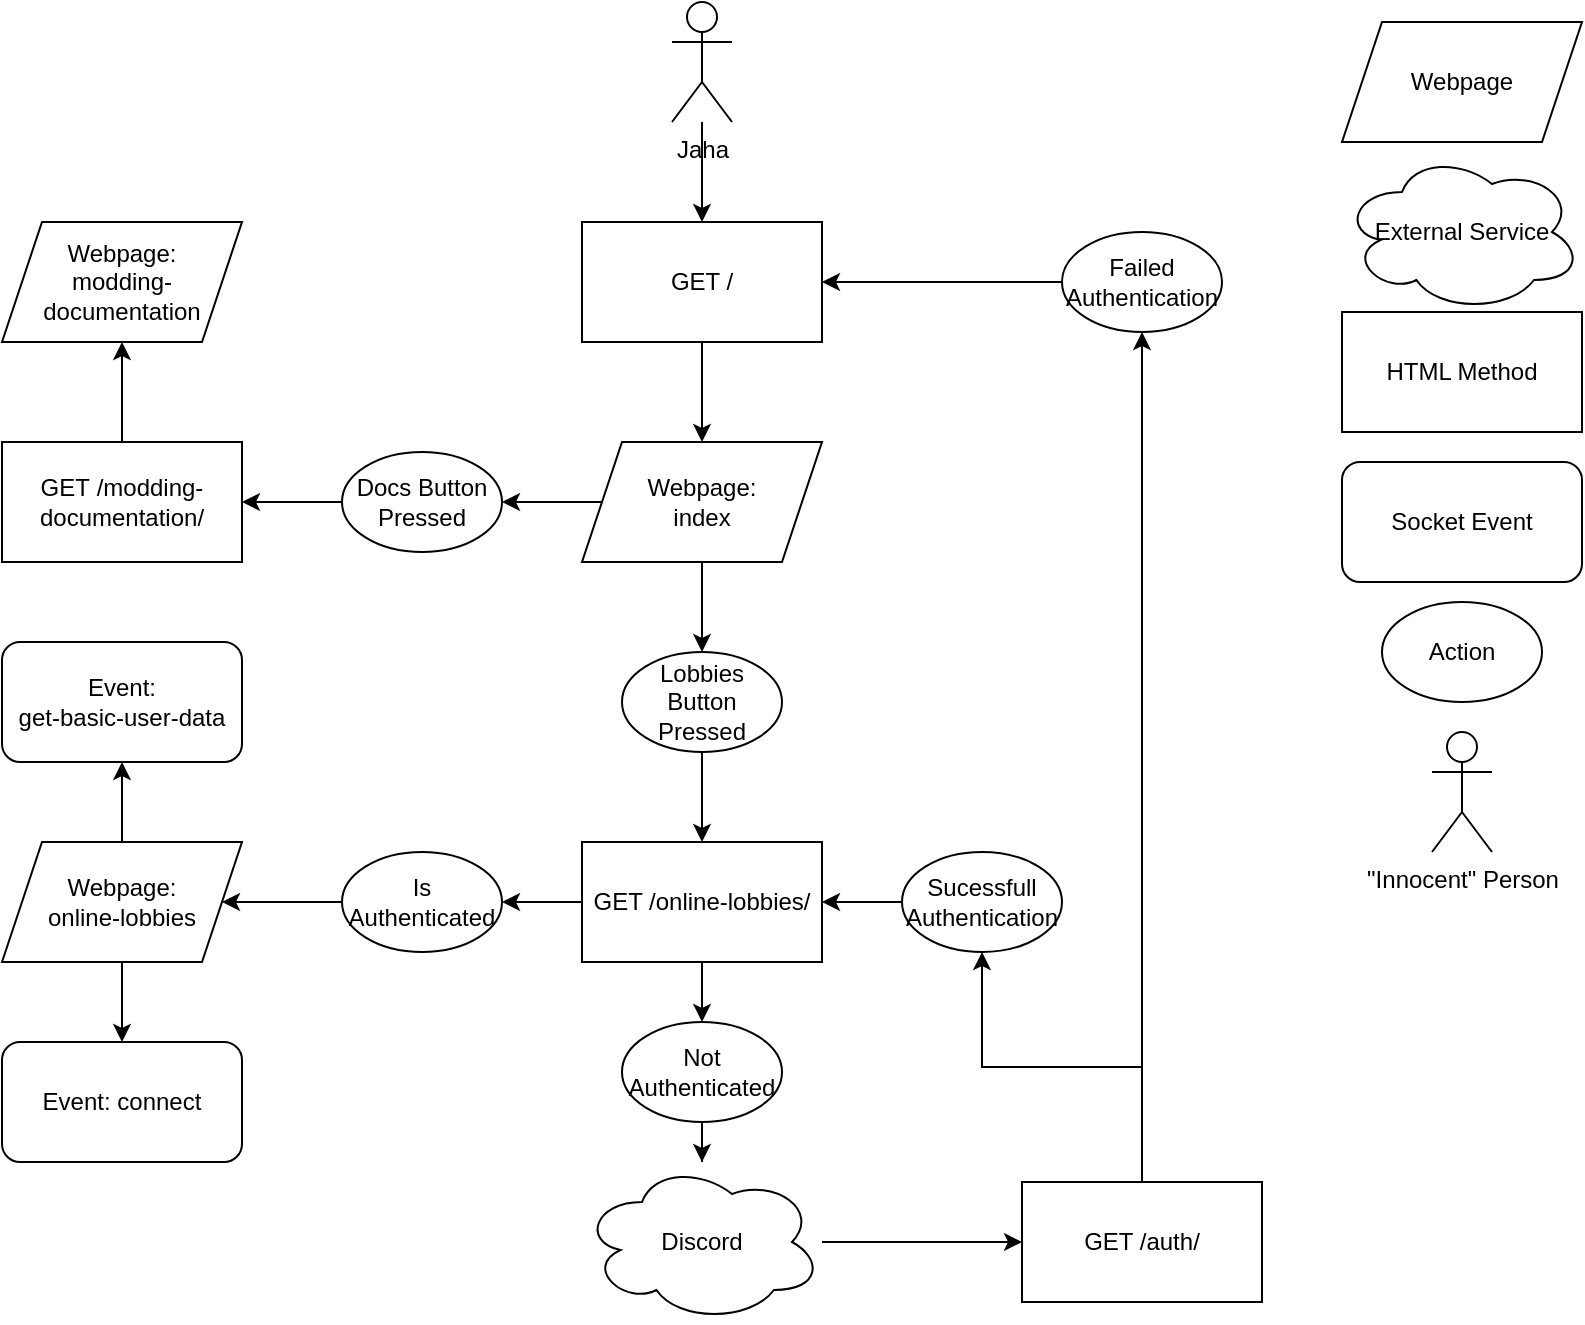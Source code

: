<mxfile version="26.0.11">
  <diagram name="Page-1" id="U7f6Jex-UFzCKxM56UFl">
    <mxGraphModel dx="2261" dy="1941" grid="1" gridSize="10" guides="1" tooltips="1" connect="1" arrows="1" fold="1" page="1" pageScale="1" pageWidth="827" pageHeight="1169" math="0" shadow="0">
      <root>
        <mxCell id="0" />
        <mxCell id="1" parent="0" />
        <mxCell id="UtDKZaN4W3g_iNDmG3gu-25" value="" style="edgeStyle=orthogonalEdgeStyle;rounded=0;orthogonalLoop=1;jettySize=auto;html=1;" edge="1" parent="1" source="UtDKZaN4W3g_iNDmG3gu-1" target="UtDKZaN4W3g_iNDmG3gu-21">
          <mxGeometry relative="1" as="geometry" />
        </mxCell>
        <mxCell id="UtDKZaN4W3g_iNDmG3gu-28" value="" style="edgeStyle=orthogonalEdgeStyle;rounded=0;orthogonalLoop=1;jettySize=auto;html=1;" edge="1" parent="1" source="UtDKZaN4W3g_iNDmG3gu-1" target="UtDKZaN4W3g_iNDmG3gu-27">
          <mxGeometry relative="1" as="geometry" />
        </mxCell>
        <mxCell id="UtDKZaN4W3g_iNDmG3gu-1" value="GET /online-lobbies/" style="rounded=0;whiteSpace=wrap;html=1;" vertex="1" parent="1">
          <mxGeometry x="230" y="120" width="120" height="60" as="geometry" />
        </mxCell>
        <mxCell id="UtDKZaN4W3g_iNDmG3gu-9" value="" style="edgeStyle=orthogonalEdgeStyle;rounded=0;orthogonalLoop=1;jettySize=auto;html=1;" edge="1" parent="1" source="UtDKZaN4W3g_iNDmG3gu-4" target="UtDKZaN4W3g_iNDmG3gu-8">
          <mxGeometry relative="1" as="geometry" />
        </mxCell>
        <mxCell id="UtDKZaN4W3g_iNDmG3gu-4" value="Discord" style="ellipse;shape=cloud;whiteSpace=wrap;html=1;" vertex="1" parent="1">
          <mxGeometry x="230" y="280" width="120" height="80" as="geometry" />
        </mxCell>
        <mxCell id="UtDKZaN4W3g_iNDmG3gu-34" value="" style="edgeStyle=orthogonalEdgeStyle;rounded=0;orthogonalLoop=1;jettySize=auto;html=1;" edge="1" parent="1" source="UtDKZaN4W3g_iNDmG3gu-6" target="UtDKZaN4W3g_iNDmG3gu-33">
          <mxGeometry relative="1" as="geometry" />
        </mxCell>
        <mxCell id="UtDKZaN4W3g_iNDmG3gu-6" value="GET /" style="rounded=0;whiteSpace=wrap;html=1;" vertex="1" parent="1">
          <mxGeometry x="230" y="-190" width="120" height="60" as="geometry" />
        </mxCell>
        <mxCell id="UtDKZaN4W3g_iNDmG3gu-15" style="edgeStyle=orthogonalEdgeStyle;rounded=0;orthogonalLoop=1;jettySize=auto;html=1;entryX=0.5;entryY=1;entryDx=0;entryDy=0;" edge="1" parent="1" source="UtDKZaN4W3g_iNDmG3gu-8" target="UtDKZaN4W3g_iNDmG3gu-14">
          <mxGeometry relative="1" as="geometry" />
        </mxCell>
        <mxCell id="UtDKZaN4W3g_iNDmG3gu-19" style="edgeStyle=orthogonalEdgeStyle;rounded=0;orthogonalLoop=1;jettySize=auto;html=1;entryX=0.5;entryY=1;entryDx=0;entryDy=0;" edge="1" parent="1" source="UtDKZaN4W3g_iNDmG3gu-8" target="UtDKZaN4W3g_iNDmG3gu-18">
          <mxGeometry relative="1" as="geometry" />
        </mxCell>
        <mxCell id="UtDKZaN4W3g_iNDmG3gu-8" value="GET /auth/" style="rounded=0;whiteSpace=wrap;html=1;" vertex="1" parent="1">
          <mxGeometry x="450" y="290" width="120" height="60" as="geometry" />
        </mxCell>
        <mxCell id="UtDKZaN4W3g_iNDmG3gu-16" style="edgeStyle=orthogonalEdgeStyle;rounded=0;orthogonalLoop=1;jettySize=auto;html=1;entryX=1;entryY=0.5;entryDx=0;entryDy=0;" edge="1" parent="1" source="UtDKZaN4W3g_iNDmG3gu-14" target="UtDKZaN4W3g_iNDmG3gu-6">
          <mxGeometry relative="1" as="geometry" />
        </mxCell>
        <mxCell id="UtDKZaN4W3g_iNDmG3gu-14" value="Failed Authentication" style="ellipse;whiteSpace=wrap;html=1;" vertex="1" parent="1">
          <mxGeometry x="470" y="-185" width="80" height="50" as="geometry" />
        </mxCell>
        <mxCell id="UtDKZaN4W3g_iNDmG3gu-20" style="edgeStyle=orthogonalEdgeStyle;rounded=0;orthogonalLoop=1;jettySize=auto;html=1;entryX=1;entryY=0.5;entryDx=0;entryDy=0;" edge="1" parent="1" source="UtDKZaN4W3g_iNDmG3gu-18" target="UtDKZaN4W3g_iNDmG3gu-1">
          <mxGeometry relative="1" as="geometry" />
        </mxCell>
        <mxCell id="UtDKZaN4W3g_iNDmG3gu-18" value="Sucessfull Authentication" style="ellipse;whiteSpace=wrap;html=1;" vertex="1" parent="1">
          <mxGeometry x="390" y="125" width="80" height="50" as="geometry" />
        </mxCell>
        <mxCell id="UtDKZaN4W3g_iNDmG3gu-26" value="" style="edgeStyle=orthogonalEdgeStyle;rounded=0;orthogonalLoop=1;jettySize=auto;html=1;" edge="1" parent="1" source="UtDKZaN4W3g_iNDmG3gu-21" target="UtDKZaN4W3g_iNDmG3gu-4">
          <mxGeometry relative="1" as="geometry" />
        </mxCell>
        <mxCell id="UtDKZaN4W3g_iNDmG3gu-21" value="Not&lt;div&gt;Authenticated&lt;/div&gt;" style="ellipse;whiteSpace=wrap;html=1;" vertex="1" parent="1">
          <mxGeometry x="250" y="210" width="80" height="50" as="geometry" />
        </mxCell>
        <mxCell id="UtDKZaN4W3g_iNDmG3gu-32" value="" style="edgeStyle=orthogonalEdgeStyle;rounded=0;orthogonalLoop=1;jettySize=auto;html=1;" edge="1" parent="1" source="UtDKZaN4W3g_iNDmG3gu-27" target="UtDKZaN4W3g_iNDmG3gu-31">
          <mxGeometry relative="1" as="geometry" />
        </mxCell>
        <mxCell id="UtDKZaN4W3g_iNDmG3gu-27" value="Is&lt;div&gt;Authenticated&lt;/div&gt;" style="ellipse;whiteSpace=wrap;html=1;" vertex="1" parent="1">
          <mxGeometry x="110" y="125" width="80" height="50" as="geometry" />
        </mxCell>
        <mxCell id="UtDKZaN4W3g_iNDmG3gu-29" value="Event: connect" style="rounded=1;whiteSpace=wrap;html=1;" vertex="1" parent="1">
          <mxGeometry x="-60" y="220" width="120" height="60" as="geometry" />
        </mxCell>
        <mxCell id="UtDKZaN4W3g_iNDmG3gu-48" value="" style="edgeStyle=orthogonalEdgeStyle;rounded=0;orthogonalLoop=1;jettySize=auto;html=1;" edge="1" parent="1" source="UtDKZaN4W3g_iNDmG3gu-31" target="UtDKZaN4W3g_iNDmG3gu-29">
          <mxGeometry relative="1" as="geometry" />
        </mxCell>
        <mxCell id="UtDKZaN4W3g_iNDmG3gu-52" value="" style="edgeStyle=orthogonalEdgeStyle;rounded=0;orthogonalLoop=1;jettySize=auto;html=1;" edge="1" parent="1" source="UtDKZaN4W3g_iNDmG3gu-31" target="UtDKZaN4W3g_iNDmG3gu-49">
          <mxGeometry relative="1" as="geometry" />
        </mxCell>
        <mxCell id="UtDKZaN4W3g_iNDmG3gu-31" value="Webpage:&lt;div&gt;online-lobbies&lt;/div&gt;" style="shape=parallelogram;perimeter=parallelogramPerimeter;whiteSpace=wrap;html=1;fixedSize=1;" vertex="1" parent="1">
          <mxGeometry x="-60" y="120" width="120" height="60" as="geometry" />
        </mxCell>
        <mxCell id="UtDKZaN4W3g_iNDmG3gu-56" value="" style="edgeStyle=orthogonalEdgeStyle;rounded=0;orthogonalLoop=1;jettySize=auto;html=1;" edge="1" parent="1" source="UtDKZaN4W3g_iNDmG3gu-33" target="UtDKZaN4W3g_iNDmG3gu-55">
          <mxGeometry relative="1" as="geometry" />
        </mxCell>
        <mxCell id="UtDKZaN4W3g_iNDmG3gu-60" style="edgeStyle=orthogonalEdgeStyle;rounded=0;orthogonalLoop=1;jettySize=auto;html=1;entryX=0.5;entryY=0;entryDx=0;entryDy=0;" edge="1" parent="1" source="UtDKZaN4W3g_iNDmG3gu-33" target="UtDKZaN4W3g_iNDmG3gu-58">
          <mxGeometry relative="1" as="geometry" />
        </mxCell>
        <mxCell id="UtDKZaN4W3g_iNDmG3gu-33" value="Webpage:&lt;div&gt;index&lt;/div&gt;" style="shape=parallelogram;perimeter=parallelogramPerimeter;whiteSpace=wrap;html=1;fixedSize=1;" vertex="1" parent="1">
          <mxGeometry x="230" y="-80" width="120" height="60" as="geometry" />
        </mxCell>
        <mxCell id="UtDKZaN4W3g_iNDmG3gu-40" value="" style="edgeStyle=orthogonalEdgeStyle;rounded=0;orthogonalLoop=1;jettySize=auto;html=1;" edge="1" parent="1" source="UtDKZaN4W3g_iNDmG3gu-37" target="UtDKZaN4W3g_iNDmG3gu-39">
          <mxGeometry relative="1" as="geometry" />
        </mxCell>
        <mxCell id="UtDKZaN4W3g_iNDmG3gu-37" value="GET&amp;nbsp;&lt;span style=&quot;background-color: transparent; color: light-dark(rgb(0, 0, 0), rgb(255, 255, 255));&quot;&gt;/modding-documentation/&lt;/span&gt;" style="rounded=0;whiteSpace=wrap;html=1;" vertex="1" parent="1">
          <mxGeometry x="-60" y="-80" width="120" height="60" as="geometry" />
        </mxCell>
        <mxCell id="UtDKZaN4W3g_iNDmG3gu-39" value="Webpage:&lt;div&gt;modding-documentation&lt;/div&gt;" style="shape=parallelogram;perimeter=parallelogramPerimeter;whiteSpace=wrap;html=1;fixedSize=1;" vertex="1" parent="1">
          <mxGeometry x="-60" y="-190" width="120" height="60" as="geometry" />
        </mxCell>
        <mxCell id="UtDKZaN4W3g_iNDmG3gu-41" value="HTML Method" style="rounded=0;whiteSpace=wrap;html=1;" vertex="1" parent="1">
          <mxGeometry x="610" y="-145" width="120" height="60" as="geometry" />
        </mxCell>
        <mxCell id="UtDKZaN4W3g_iNDmG3gu-42" value="Webpage" style="shape=parallelogram;perimeter=parallelogramPerimeter;whiteSpace=wrap;html=1;fixedSize=1;" vertex="1" parent="1">
          <mxGeometry x="610" y="-290" width="120" height="60" as="geometry" />
        </mxCell>
        <mxCell id="UtDKZaN4W3g_iNDmG3gu-43" value="Action" style="ellipse;whiteSpace=wrap;html=1;" vertex="1" parent="1">
          <mxGeometry x="630" width="80" height="50" as="geometry" />
        </mxCell>
        <mxCell id="UtDKZaN4W3g_iNDmG3gu-44" value="External Service" style="ellipse;shape=cloud;whiteSpace=wrap;html=1;" vertex="1" parent="1">
          <mxGeometry x="610" y="-225" width="120" height="80" as="geometry" />
        </mxCell>
        <mxCell id="UtDKZaN4W3g_iNDmG3gu-46" value="" style="edgeStyle=orthogonalEdgeStyle;rounded=0;orthogonalLoop=1;jettySize=auto;html=1;" edge="1" parent="1" source="UtDKZaN4W3g_iNDmG3gu-45" target="UtDKZaN4W3g_iNDmG3gu-6">
          <mxGeometry relative="1" as="geometry" />
        </mxCell>
        <mxCell id="UtDKZaN4W3g_iNDmG3gu-45" value="Jaha" style="shape=umlActor;verticalLabelPosition=bottom;verticalAlign=top;html=1;outlineConnect=0;" vertex="1" parent="1">
          <mxGeometry x="275" y="-300" width="30" height="60" as="geometry" />
        </mxCell>
        <mxCell id="UtDKZaN4W3g_iNDmG3gu-47" value="Socket Event" style="rounded=1;whiteSpace=wrap;html=1;" vertex="1" parent="1">
          <mxGeometry x="610" y="-70" width="120" height="60" as="geometry" />
        </mxCell>
        <mxCell id="UtDKZaN4W3g_iNDmG3gu-49" value="Event:&lt;div&gt;get-basic-user-data&lt;/div&gt;" style="rounded=1;whiteSpace=wrap;html=1;" vertex="1" parent="1">
          <mxGeometry x="-60" y="20" width="120" height="60" as="geometry" />
        </mxCell>
        <mxCell id="UtDKZaN4W3g_iNDmG3gu-57" value="" style="edgeStyle=orthogonalEdgeStyle;rounded=0;orthogonalLoop=1;jettySize=auto;html=1;" edge="1" parent="1" source="UtDKZaN4W3g_iNDmG3gu-55" target="UtDKZaN4W3g_iNDmG3gu-37">
          <mxGeometry relative="1" as="geometry" />
        </mxCell>
        <mxCell id="UtDKZaN4W3g_iNDmG3gu-55" value="Docs Button&lt;div&gt;Pressed&lt;/div&gt;" style="ellipse;whiteSpace=wrap;html=1;" vertex="1" parent="1">
          <mxGeometry x="110" y="-75" width="80" height="50" as="geometry" />
        </mxCell>
        <mxCell id="UtDKZaN4W3g_iNDmG3gu-59" value="" style="edgeStyle=orthogonalEdgeStyle;rounded=0;orthogonalLoop=1;jettySize=auto;html=1;" edge="1" parent="1" source="UtDKZaN4W3g_iNDmG3gu-58" target="UtDKZaN4W3g_iNDmG3gu-1">
          <mxGeometry relative="1" as="geometry" />
        </mxCell>
        <mxCell id="UtDKZaN4W3g_iNDmG3gu-58" value="Lobbies Button&lt;div&gt;Pressed&lt;/div&gt;" style="ellipse;whiteSpace=wrap;html=1;" vertex="1" parent="1">
          <mxGeometry x="250" y="25" width="80" height="50" as="geometry" />
        </mxCell>
        <mxCell id="UtDKZaN4W3g_iNDmG3gu-61" value="&quot;Innocent&quot; Person" style="shape=umlActor;verticalLabelPosition=bottom;verticalAlign=top;html=1;outlineConnect=0;" vertex="1" parent="1">
          <mxGeometry x="655" y="65" width="30" height="60" as="geometry" />
        </mxCell>
      </root>
    </mxGraphModel>
  </diagram>
</mxfile>
